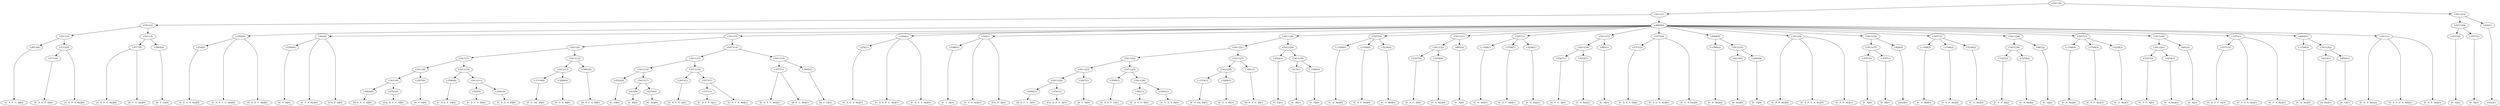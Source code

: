 digraph sample{
"L2813(0)"->"[C  E  F  G  A](0)"
"L5371(0)"->"[C  D  E  F  A](0)"
"L5372(0)"->"L5371(0)"
"L5372(0)"->"[C  D  F  A  Ais](0)"
"L5411(3)"->"L2813(0)"
"L5411(3)"->"L5372(0)"
"L3577(0)"->"[C  D  F  G  Ais](0)"
"L3577(0)"->"[D  F  G  Ais](0)"
"L3865(0)"->"[D  F  G](0)"
"L5411(4)"->"L3577(0)"
"L5411(4)"->"L3865(0)"
"L5411(2)"->"L5411(3)"
"L5411(2)"->"L5411(4)"
"L254(0)"->"[C  E  G  A  Ais](0)"
"L1004(0)"->"[C  D  E  F  G  Ais](0)"
"L1004(0)"->"[C  D  E  F  Ais](0)"
"L1004(0)"->"L254(0)"
"L5368(0)"->"[C  F  A](0)"
"L562(0)"->"[C  F  A  Ais](0)"
"L562(0)"->"L5368(0)"
"L562(0)"->"[Cis  F  A](0)"
"L4064(0)"->"[D  E  F  G  A](0)"
"L3761(0)"->"[Cis  D  E  F  A](0)"
"L5411(9)"->"L4064(0)"
"L5411(9)"->"L3761(0)"
"L3207(0)"->"[D  F  A](0)"
"L5411(8)"->"L5411(9)"
"L5411(8)"->"L3207(0)"
"L3580(0)"->"[C  D  E  F  G](0)"
"L583(0)"->"[C  D  E  G  B](0)"
"L3091(0)"->"[C  E  G  A  B](0)"
"L5411(11)"->"L583(0)"
"L5411(11)"->"L3091(0)"
"L5411(10)"->"L3580(0)"
"L5411(10)"->"L5411(11)"
"L5411(7)"->"L5411(8)"
"L5411(7)"->"L5411(10)"
"L-1514(0)"->"[F  G  Gis  B](0)"
"L3284(0)"->"[F  G  A  B](0)"
"L5411(13)"->"L-1514(0)"
"L5411(13)"->"L3284(0)"
"L3691(0)"->"[D  E  F  G  B](0)"
"L5411(12)"->"L5411(13)"
"L5411(12)"->"L3691(0)"
"L5411(6)"->"L5411(7)"
"L5411(6)"->"L5411(12)"
"L4522(0)"->"[C  E](0)"
"L915(0)"->"[C  B](0)"
"L4374(0)"->"[G  Ais](0)"
"L5411(17)"->"L915(0)"
"L5411(17)"->"L4374(0)"
"L5411(16)"->"L4522(0)"
"L5411(16)"->"L5411(17)"
"L2813(1)"->"[C  E  F  G  A](1)"
"L5371(1)"->"[C  D  E  F  A](1)"
"L5372(1)"->"L5371(1)"
"L5372(1)"->"[C  D  F  A  Ais](1)"
"L5411(18)"->"L2813(1)"
"L5411(18)"->"L5372(1)"
"L5411(15)"->"L5411(16)"
"L5411(15)"->"L5411(18)"
"L3577(1)"->"[C  D  F  G  Ais](1)"
"L3577(1)"->"[D  F  G  Ais](1)"
"L3865(1)"->"[D  F  G](1)"
"L5411(19)"->"L3577(1)"
"L5411(19)"->"L3865(1)"
"L5411(14)"->"L5411(15)"
"L5411(14)"->"L5411(19)"
"L5411(5)"->"L5411(6)"
"L5411(5)"->"L5411(14)"
"L254(1)"->"[C  E  G  A  Ais](1)"
"L1004(1)"->"[C  D  E  F  G  Ais](1)"
"L1004(1)"->"[C  D  E  F  Ais](1)"
"L1004(1)"->"L254(1)"
"L5368(1)"->"[C  F  A](1)"
"L562(1)"->"[C  F  A  Ais](1)"
"L562(1)"->"L5368(1)"
"L562(1)"->"[Cis  F  A](1)"
"L4064(1)"->"[D  E  F  G  A](1)"
"L3761(1)"->"[Cis  D  E  F  A](1)"
"L5411(24)"->"L4064(1)"
"L5411(24)"->"L3761(1)"
"L3207(1)"->"[D  F  A](1)"
"L5411(23)"->"L5411(24)"
"L5411(23)"->"L3207(1)"
"L3580(1)"->"[C  D  E  F  G](1)"
"L583(1)"->"[C  D  E  G  B](1)"
"L3091(1)"->"[C  E  G  A  B](1)"
"L5411(26)"->"L583(1)"
"L5411(26)"->"L3091(1)"
"L5411(25)"->"L3580(1)"
"L5411(25)"->"L5411(26)"
"L5411(22)"->"L5411(23)"
"L5411(22)"->"L5411(25)"
"L-1514(1)"->"[F  G  Gis  B](1)"
"L3284(1)"->"[F  G  A  B](1)"
"L5411(28)"->"L-1514(1)"
"L5411(28)"->"L3284(1)"
"L3691(1)"->"[D  E  F  G  B](1)"
"L5411(27)"->"L5411(28)"
"L5411(27)"->"L3691(1)"
"L5411(21)"->"L5411(22)"
"L5411(21)"->"L5411(27)"
"L4522(1)"->"[C  E](1)"
"L915(1)"->"[C  B](1)"
"L-1486(0)"->"[C  D](0)"
"L5411(30)"->"L915(1)"
"L5411(30)"->"L-1486(0)"
"L5411(29)"->"L4522(1)"
"L5411(29)"->"L5411(30)"
"L5411(20)"->"L5411(21)"
"L5411(20)"->"L5411(29)"
"L-1548(0)"->"[C  D  Ais](0)"
"L3708(0)"->"[C  E  F  Ais](0)"
"L5238(0)"->"[C  G  Ais](0)"
"L5257(0)"->"L-1548(0)"
"L5257(0)"->"L3708(0)"
"L5257(0)"->"L5238(0)"
"L5327(0)"->"[C  F  G  A](0)"
"L5254(0)"->"[C  A  Ais](0)"
"L5411(32)"->"L5327(0)"
"L5411(32)"->"L5254(0)"
"L681(0)"->"[C  A](0)"
"L5411(31)"->"L5411(32)"
"L5411(31)"->"L681(0)"
"L-1548(1)"->"[C  D  Ais](1)"
"L3708(1)"->"[C  E  F  Ais](1)"
"L5238(1)"->"[C  G  Ais](1)"
"L5257(1)"->"L-1548(1)"
"L5257(1)"->"L3708(1)"
"L5257(1)"->"L5238(1)"
"L5327(1)"->"[C  F  G  A](1)"
"L5254(1)"->"[C  A  Ais](1)"
"L5411(34)"->"L5327(1)"
"L5411(34)"->"L5254(1)"
"L681(1)"->"[C  A](1)"
"L5411(33)"->"L5411(34)"
"L5411(33)"->"L681(1)"
"L5371(2)"->"[C  D  E  F  A](2)"
"L5373(0)"->"[C  F  G  A  Ais](0)"
"L5373(0)"->"L5371(2)"
"L5373(0)"->"[F  G  A  Ais](0)"
"L-1548(2)"->"[C  D  Ais](2)"
"L4210(0)"->"[A  Ais](0)"
"L4484(0)"->"[F  G](0)"
"L5411(35)"->"L4210(0)"
"L5411(35)"->"L4484(0)"
"L4968(0)"->"L-1548(2)"
"L4968(0)"->"L5411(35)"
"L3011(0)"->"[C  D  E  Ais](0)"
"L3011(0)"->"[C  E  F  G  A  Ais](0)"
"L3011(0)"->"[C  D  E  Ais](1)"
"L3557(0)"->"[F  A](0)"
"L3557(1)"->"[F  A](1)"
"L5411(37)"->"L3557(0)"
"L5411(37)"->"L3557(1)"
"L826(0)"->"[rest](0)"
"L5411(36)"->"L5411(37)"
"L5411(36)"->"L826(0)"
"L-1548(3)"->"[C  D  Ais](3)"
"L3708(2)"->"[C  E  F  Ais](2)"
"L5238(2)"->"[C  G  Ais](2)"
"L5257(2)"->"L-1548(3)"
"L5257(2)"->"L3708(2)"
"L5257(2)"->"L5238(2)"
"L5327(2)"->"[C  F  G  A](2)"
"L5254(2)"->"[C  A  Ais](2)"
"L5411(39)"->"L5327(2)"
"L5411(39)"->"L5254(2)"
"L681(2)"->"[C  A](2)"
"L5411(38)"->"L5411(39)"
"L5411(38)"->"L681(2)"
"L-1548(4)"->"[C  D  Ais](4)"
"L3708(3)"->"[C  E  F  Ais](3)"
"L5238(3)"->"[C  G  Ais](3)"
"L5257(3)"->"L-1548(4)"
"L5257(3)"->"L3708(3)"
"L5257(3)"->"L5238(3)"
"L5327(3)"->"[C  F  G  A](3)"
"L5254(3)"->"[C  A  Ais](3)"
"L5411(41)"->"L5327(3)"
"L5411(41)"->"L5254(3)"
"L681(3)"->"[C  A](3)"
"L5411(40)"->"L5411(41)"
"L5411(40)"->"L681(3)"
"L5371(3)"->"[C  D  E  F  A](3)"
"L5373(1)"->"[C  F  G  A  Ais](1)"
"L5373(1)"->"L5371(3)"
"L5373(1)"->"[F  G  A  Ais](1)"
"L-1548(5)"->"[C  D  Ais](5)"
"L4210(1)"->"[A  Ais](1)"
"L4484(1)"->"[F  G](1)"
"L5411(42)"->"L4210(1)"
"L5411(42)"->"L4484(1)"
"L4968(1)"->"L-1548(5)"
"L4968(1)"->"L5411(42)"
"L3011(1)"->"[C  D  E  Ais](2)"
"L3011(1)"->"[C  E  F  G  A  Ais](1)"
"L3011(1)"->"[C  D  E  Ais](3)"
"L4865(0)"->"L1004(0)"
"L4865(0)"->"L562(0)"
"L4865(0)"->"L5411(5)"
"L4865(0)"->"L1004(1)"
"L4865(0)"->"L562(1)"
"L4865(0)"->"L5411(20)"
"L4865(0)"->"L5257(0)"
"L4865(0)"->"L5411(31)"
"L4865(0)"->"L5257(1)"
"L4865(0)"->"L5411(33)"
"L4865(0)"->"L5373(0)"
"L4865(0)"->"L4968(0)"
"L4865(0)"->"L3011(0)"
"L4865(0)"->"L5411(36)"
"L4865(0)"->"L5257(2)"
"L4865(0)"->"L5411(38)"
"L4865(0)"->"L5257(3)"
"L4865(0)"->"L5411(40)"
"L4865(0)"->"L5373(1)"
"L4865(0)"->"L4968(1)"
"L4865(0)"->"L3011(1)"
"L5411(1)"->"L5411(2)"
"L5411(1)"->"L4865(0)"
"L3557(2)"->"[F  A](2)"
"L3557(3)"->"[F  A](3)"
"L5411(44)"->"L3557(2)"
"L5411(44)"->"L3557(3)"
"L826(1)"->"[rest](1)"
"L5411(43)"->"L5411(44)"
"L5411(43)"->"L826(1)"
"L5411(0)"->"L5411(1)"
"L5411(0)"->"L5411(43)"
{rank = min; "L5411(0)"}
{rank = same; "L5411(1)"; "L5411(43)";}
{rank = same; "L5411(2)"; "L4865(0)"; "L5411(44)"; "L826(1)";}
{rank = same; "L5411(3)"; "L5411(4)"; "L1004(0)"; "L562(0)"; "L5411(5)"; "L1004(1)"; "L562(1)"; "L5411(20)"; "L5257(0)"; "L5411(31)"; "L5257(1)"; "L5411(33)"; "L5373(0)"; "L4968(0)"; "L3011(0)"; "L5411(36)"; "L5257(2)"; "L5411(38)"; "L5257(3)"; "L5411(40)"; "L5373(1)"; "L4968(1)"; "L3011(1)"; "L3557(2)"; "L3557(3)";}
{rank = same; "L2813(0)"; "L5372(0)"; "L3577(0)"; "L3865(0)"; "L254(0)"; "L5368(0)"; "L5411(6)"; "L5411(14)"; "L254(1)"; "L5368(1)"; "L5411(21)"; "L5411(29)"; "L-1548(0)"; "L3708(0)"; "L5238(0)"; "L5411(32)"; "L681(0)"; "L-1548(1)"; "L3708(1)"; "L5238(1)"; "L5411(34)"; "L681(1)"; "L5371(2)"; "L-1548(2)"; "L5411(35)"; "L5411(37)"; "L826(0)"; "L-1548(3)"; "L3708(2)"; "L5238(2)"; "L5411(39)"; "L681(2)"; "L-1548(4)"; "L3708(3)"; "L5238(3)"; "L5411(41)"; "L681(3)"; "L5371(3)"; "L-1548(5)"; "L5411(42)";}
{rank = same; "L5371(0)"; "L5411(7)"; "L5411(12)"; "L5411(15)"; "L5411(19)"; "L5411(22)"; "L5411(27)"; "L4522(1)"; "L5411(30)"; "L5327(0)"; "L5254(0)"; "L5327(1)"; "L5254(1)"; "L4210(0)"; "L4484(0)"; "L3557(0)"; "L3557(1)"; "L5327(2)"; "L5254(2)"; "L5327(3)"; "L5254(3)"; "L4210(1)"; "L4484(1)";}
{rank = same; "L5411(8)"; "L5411(10)"; "L5411(13)"; "L3691(0)"; "L5411(16)"; "L5411(18)"; "L3577(1)"; "L3865(1)"; "L5411(23)"; "L5411(25)"; "L5411(28)"; "L3691(1)"; "L915(1)"; "L-1486(0)";}
{rank = same; "L5411(9)"; "L3207(0)"; "L3580(0)"; "L5411(11)"; "L-1514(0)"; "L3284(0)"; "L4522(0)"; "L5411(17)"; "L2813(1)"; "L5372(1)"; "L5411(24)"; "L3207(1)"; "L3580(1)"; "L5411(26)"; "L-1514(1)"; "L3284(1)";}
{rank = same; "L4064(0)"; "L3761(0)"; "L583(0)"; "L3091(0)"; "L915(0)"; "L4374(0)"; "L5371(1)"; "L4064(1)"; "L3761(1)"; "L583(1)"; "L3091(1)";}
{rank = max; "[A  Ais](0)"; "[A  Ais](1)"; "[C  A  Ais](0)"; "[C  A  Ais](1)"; "[C  A  Ais](2)"; "[C  A  Ais](3)"; "[C  A](0)"; "[C  A](1)"; "[C  A](2)"; "[C  A](3)"; "[C  B](0)"; "[C  B](1)"; "[C  D  Ais](0)"; "[C  D  Ais](1)"; "[C  D  Ais](2)"; "[C  D  Ais](3)"; "[C  D  Ais](4)"; "[C  D  Ais](5)"; "[C  D  E  Ais](0)"; "[C  D  E  Ais](1)"; "[C  D  E  Ais](2)"; "[C  D  E  Ais](3)"; "[C  D  E  F  A](0)"; "[C  D  E  F  A](1)"; "[C  D  E  F  A](2)"; "[C  D  E  F  A](3)"; "[C  D  E  F  Ais](0)"; "[C  D  E  F  Ais](1)"; "[C  D  E  F  G  Ais](0)"; "[C  D  E  F  G  Ais](1)"; "[C  D  E  F  G](0)"; "[C  D  E  F  G](1)"; "[C  D  E  G  B](0)"; "[C  D  E  G  B](1)"; "[C  D  F  A  Ais](0)"; "[C  D  F  A  Ais](1)"; "[C  D  F  G  Ais](0)"; "[C  D  F  G  Ais](1)"; "[C  D](0)"; "[C  E  F  Ais](0)"; "[C  E  F  Ais](1)"; "[C  E  F  Ais](2)"; "[C  E  F  Ais](3)"; "[C  E  F  G  A  Ais](0)"; "[C  E  F  G  A  Ais](1)"; "[C  E  F  G  A](0)"; "[C  E  F  G  A](1)"; "[C  E  G  A  Ais](0)"; "[C  E  G  A  Ais](1)"; "[C  E  G  A  B](0)"; "[C  E  G  A  B](1)"; "[C  E](0)"; "[C  E](1)"; "[C  F  A  Ais](0)"; "[C  F  A  Ais](1)"; "[C  F  A](0)"; "[C  F  A](1)"; "[C  F  G  A  Ais](0)"; "[C  F  G  A  Ais](1)"; "[C  F  G  A](0)"; "[C  F  G  A](1)"; "[C  F  G  A](2)"; "[C  F  G  A](3)"; "[C  G  Ais](0)"; "[C  G  Ais](1)"; "[C  G  Ais](2)"; "[C  G  Ais](3)"; "[Cis  D  E  F  A](0)"; "[Cis  D  E  F  A](1)"; "[Cis  F  A](0)"; "[Cis  F  A](1)"; "[D  E  F  G  A](0)"; "[D  E  F  G  A](1)"; "[D  E  F  G  B](0)"; "[D  E  F  G  B](1)"; "[D  F  A](0)"; "[D  F  A](1)"; "[D  F  G  Ais](0)"; "[D  F  G  Ais](1)"; "[D  F  G](0)"; "[D  F  G](1)"; "[F  A](0)"; "[F  A](1)"; "[F  A](2)"; "[F  A](3)"; "[F  G  A  Ais](0)"; "[F  G  A  Ais](1)"; "[F  G  A  B](0)"; "[F  G  A  B](1)"; "[F  G  Gis  B](0)"; "[F  G  Gis  B](1)"; "[F  G](0)"; "[F  G](1)"; "[G  Ais](0)"; "[rest](0)"; "[rest](1)";}
}